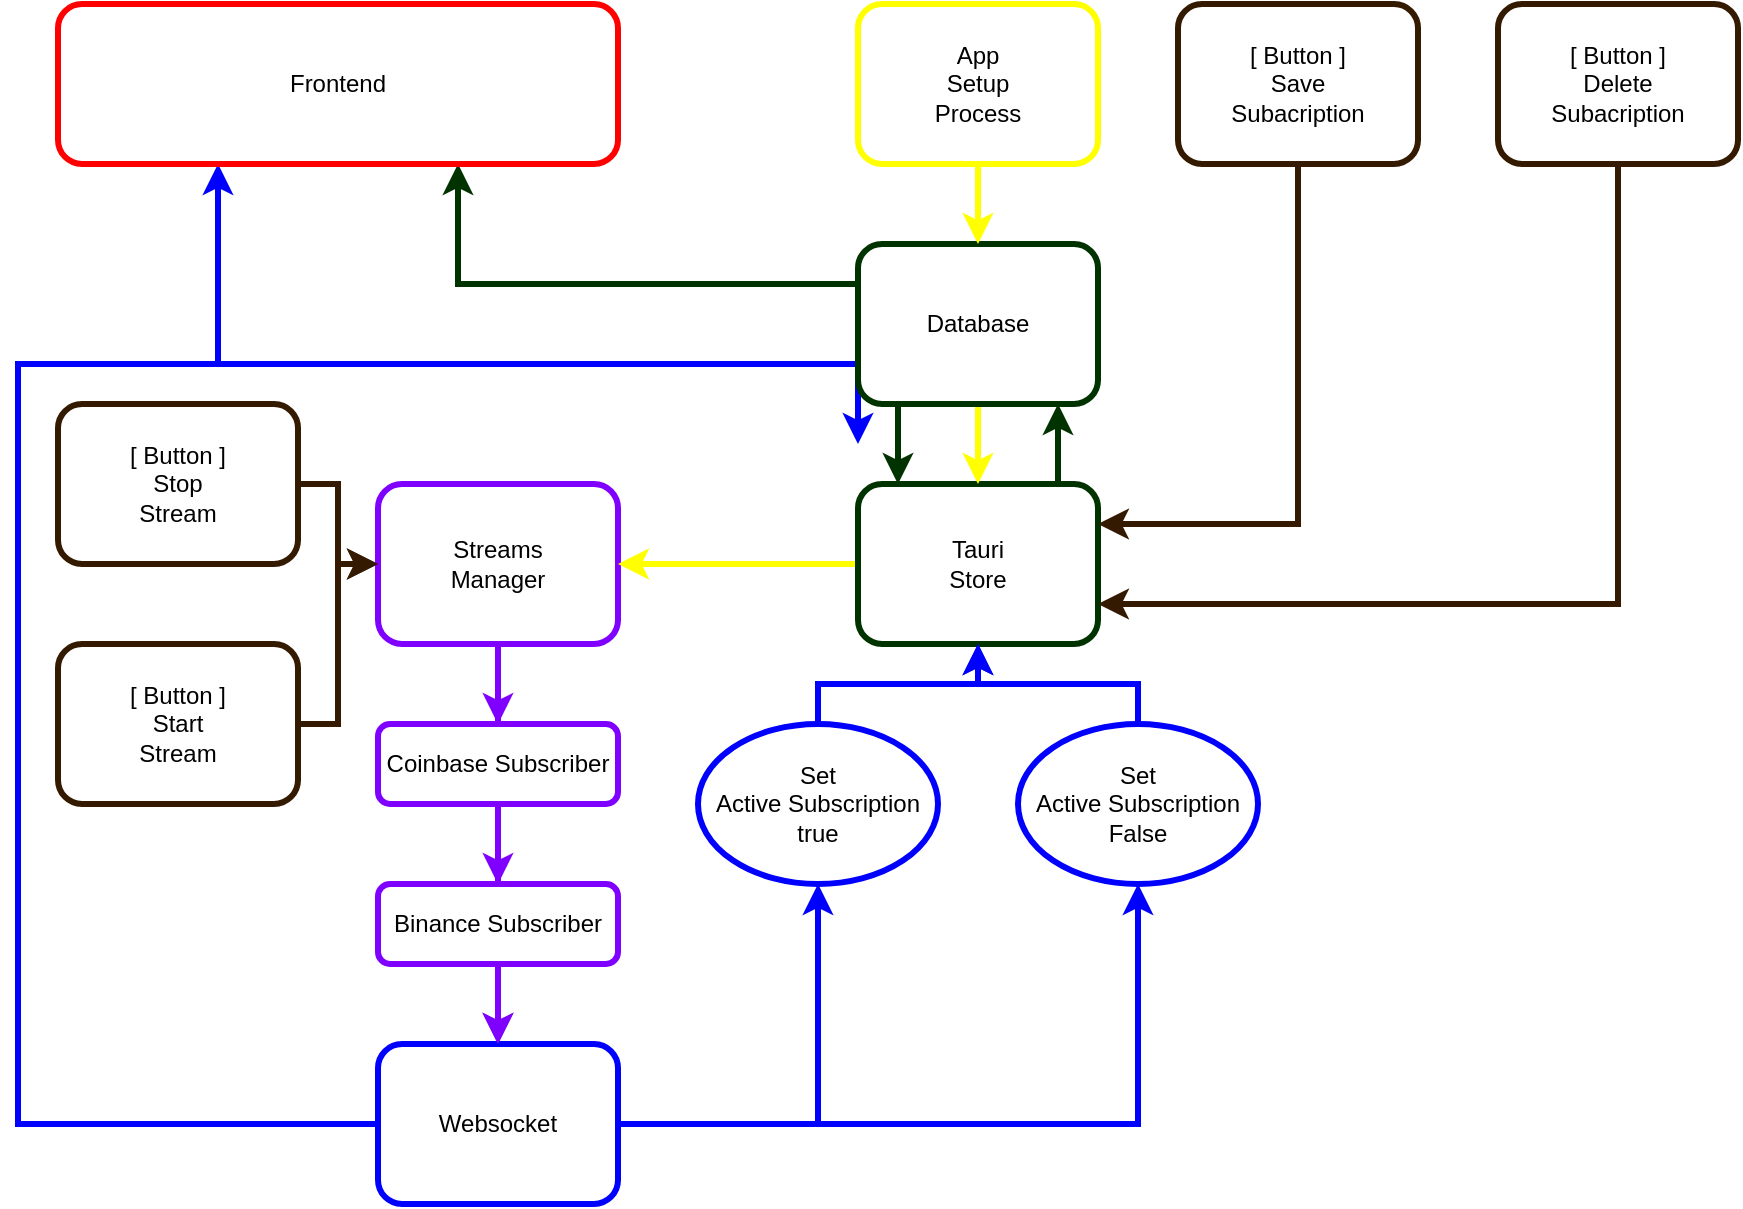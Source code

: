 <mxfile version="26.0.4">
  <diagram id="C5RBs43oDa-KdzZeNtuy" name="Page-1">
    <mxGraphModel dx="1948" dy="647" grid="1" gridSize="10" guides="1" tooltips="1" connect="1" arrows="1" fold="1" page="1" pageScale="1" pageWidth="827" pageHeight="1169" math="0" shadow="0">
      <root>
        <mxCell id="WIyWlLk6GJQsqaUBKTNV-0" />
        <mxCell id="WIyWlLk6GJQsqaUBKTNV-1" parent="WIyWlLk6GJQsqaUBKTNV-0" />
        <mxCell id="QbStGHi17gwCMOJdznja-28" style="edgeStyle=orthogonalEdgeStyle;rounded=0;orthogonalLoop=1;jettySize=auto;html=1;strokeColor=#7F00FF;strokeWidth=3;movable=0;resizable=0;rotatable=0;deletable=0;editable=0;locked=1;connectable=0;" edge="1" parent="WIyWlLk6GJQsqaUBKTNV-1" source="QbStGHi17gwCMOJdznja-0" target="QbStGHi17gwCMOJdznja-3">
          <mxGeometry relative="1" as="geometry" />
        </mxCell>
        <mxCell id="QbStGHi17gwCMOJdznja-27" style="edgeStyle=orthogonalEdgeStyle;rounded=0;orthogonalLoop=1;jettySize=auto;html=1;strokeColor=#7F00FF;strokeWidth=3;movable=0;resizable=0;rotatable=0;deletable=0;editable=0;locked=1;connectable=0;" edge="1" parent="WIyWlLk6GJQsqaUBKTNV-1" source="QbStGHi17gwCMOJdznja-0" target="QbStGHi17gwCMOJdznja-1">
          <mxGeometry relative="1" as="geometry" />
        </mxCell>
        <mxCell id="QbStGHi17gwCMOJdznja-0" value="Streams&lt;br&gt;Manager" style="rounded=1;whiteSpace=wrap;html=1;strokeColor=#7F00FF;strokeWidth=3;movable=0;resizable=0;rotatable=0;deletable=0;editable=0;locked=1;connectable=0;" vertex="1" parent="WIyWlLk6GJQsqaUBKTNV-1">
          <mxGeometry x="120" y="280" width="120" height="80" as="geometry" />
        </mxCell>
        <mxCell id="QbStGHi17gwCMOJdznja-30" style="edgeStyle=orthogonalEdgeStyle;rounded=0;orthogonalLoop=1;jettySize=auto;html=1;strokeColor=#7F00FF;strokeWidth=3;movable=0;resizable=0;rotatable=0;deletable=0;editable=0;locked=1;connectable=0;" edge="1" parent="WIyWlLk6GJQsqaUBKTNV-1" source="QbStGHi17gwCMOJdznja-1" target="QbStGHi17gwCMOJdznja-2">
          <mxGeometry relative="1" as="geometry" />
        </mxCell>
        <mxCell id="QbStGHi17gwCMOJdznja-1" value="Coinbase Subscriber" style="rounded=1;whiteSpace=wrap;html=1;strokeColor=#7F00FF;strokeWidth=3;movable=0;resizable=0;rotatable=0;deletable=0;editable=0;locked=1;connectable=0;" vertex="1" parent="WIyWlLk6GJQsqaUBKTNV-1">
          <mxGeometry x="120" y="400" width="120" height="40" as="geometry" />
        </mxCell>
        <mxCell id="QbStGHi17gwCMOJdznja-33" style="edgeStyle=orthogonalEdgeStyle;rounded=0;orthogonalLoop=1;jettySize=auto;html=1;strokeColor=#0000FF;strokeWidth=3;movable=0;resizable=0;rotatable=0;deletable=0;editable=0;locked=1;connectable=0;" edge="1" parent="WIyWlLk6GJQsqaUBKTNV-1" source="QbStGHi17gwCMOJdznja-2" target="QbStGHi17gwCMOJdznja-31">
          <mxGeometry relative="1" as="geometry" />
        </mxCell>
        <mxCell id="QbStGHi17gwCMOJdznja-34" style="edgeStyle=orthogonalEdgeStyle;rounded=0;orthogonalLoop=1;jettySize=auto;html=1;strokeColor=#0000FF;strokeWidth=3;movable=0;resizable=0;rotatable=0;deletable=0;editable=0;locked=1;connectable=0;" edge="1" parent="WIyWlLk6GJQsqaUBKTNV-1" source="QbStGHi17gwCMOJdznja-2" target="QbStGHi17gwCMOJdznja-32">
          <mxGeometry relative="1" as="geometry" />
        </mxCell>
        <mxCell id="QbStGHi17gwCMOJdznja-42" style="edgeStyle=orthogonalEdgeStyle;rounded=0;orthogonalLoop=1;jettySize=auto;html=1;strokeColor=#0000FF;strokeWidth=3;movable=0;resizable=0;rotatable=0;deletable=0;editable=0;locked=1;connectable=0;" edge="1" parent="WIyWlLk6GJQsqaUBKTNV-1">
          <mxGeometry relative="1" as="geometry">
            <mxPoint x="120" y="599.997" as="sourcePoint" />
            <mxPoint x="360" y="259.997" as="targetPoint" />
            <Array as="points">
              <mxPoint x="-60" y="600" />
              <mxPoint x="-60" y="220" />
              <mxPoint x="360" y="220" />
            </Array>
          </mxGeometry>
        </mxCell>
        <mxCell id="QbStGHi17gwCMOJdznja-45" style="edgeStyle=orthogonalEdgeStyle;rounded=0;orthogonalLoop=1;jettySize=auto;html=1;strokeColor=#0000FF;strokeWidth=3;movable=0;resizable=0;rotatable=0;deletable=0;editable=0;locked=1;connectable=0;" edge="1" parent="WIyWlLk6GJQsqaUBKTNV-1" target="QbStGHi17gwCMOJdznja-44">
          <mxGeometry relative="1" as="geometry">
            <mxPoint x="120" y="600.027" as="sourcePoint" />
            <mxPoint x="40" y="160" as="targetPoint" />
            <Array as="points">
              <mxPoint x="-60" y="600" />
              <mxPoint x="-60" y="220" />
              <mxPoint x="40" y="220" />
            </Array>
          </mxGeometry>
        </mxCell>
        <mxCell id="QbStGHi17gwCMOJdznja-2" value="Websocket" style="rounded=1;whiteSpace=wrap;html=1;strokeColor=#0000FF;strokeWidth=3;movable=0;resizable=0;rotatable=0;deletable=0;editable=0;locked=1;connectable=0;" vertex="1" parent="WIyWlLk6GJQsqaUBKTNV-1">
          <mxGeometry x="120" y="560" width="120" height="80" as="geometry" />
        </mxCell>
        <mxCell id="QbStGHi17gwCMOJdznja-29" style="edgeStyle=orthogonalEdgeStyle;rounded=0;orthogonalLoop=1;jettySize=auto;html=1;strokeColor=#7F00FF;strokeWidth=3;movable=0;resizable=0;rotatable=0;deletable=0;editable=0;locked=1;connectable=0;" edge="1" parent="WIyWlLk6GJQsqaUBKTNV-1" source="QbStGHi17gwCMOJdznja-3" target="QbStGHi17gwCMOJdznja-2">
          <mxGeometry relative="1" as="geometry" />
        </mxCell>
        <mxCell id="QbStGHi17gwCMOJdznja-3" value="Binance Subscriber" style="rounded=1;whiteSpace=wrap;html=1;strokeColor=#7F00FF;strokeWidth=3;movable=0;resizable=0;rotatable=0;deletable=0;editable=0;locked=1;connectable=0;" vertex="1" parent="WIyWlLk6GJQsqaUBKTNV-1">
          <mxGeometry x="120" y="480" width="120" height="40" as="geometry" />
        </mxCell>
        <mxCell id="QbStGHi17gwCMOJdznja-14" style="edgeStyle=orthogonalEdgeStyle;rounded=0;orthogonalLoop=1;jettySize=auto;html=1;movable=0;resizable=0;rotatable=0;deletable=0;editable=0;locked=1;connectable=0;strokeColor=#003300;strokeWidth=3;" edge="1" parent="WIyWlLk6GJQsqaUBKTNV-1" source="QbStGHi17gwCMOJdznja-4" target="QbStGHi17gwCMOJdznja-5">
          <mxGeometry relative="1" as="geometry">
            <Array as="points">
              <mxPoint x="460" y="260" />
              <mxPoint x="460" y="260" />
            </Array>
          </mxGeometry>
        </mxCell>
        <mxCell id="QbStGHi17gwCMOJdznja-21" style="edgeStyle=orthogonalEdgeStyle;rounded=0;orthogonalLoop=1;jettySize=auto;html=1;strokeColor=#FFFF00;strokeWidth=3;movable=0;resizable=0;rotatable=0;deletable=0;editable=0;locked=1;connectable=0;" edge="1" parent="WIyWlLk6GJQsqaUBKTNV-1" source="QbStGHi17gwCMOJdznja-4" target="QbStGHi17gwCMOJdznja-0">
          <mxGeometry relative="1" as="geometry" />
        </mxCell>
        <mxCell id="QbStGHi17gwCMOJdznja-4" value="Tauri&lt;br&gt;Store" style="rounded=1;whiteSpace=wrap;html=1;movable=0;resizable=0;rotatable=0;deletable=0;editable=0;locked=1;connectable=0;strokeColor=#003300;strokeWidth=3;" vertex="1" parent="WIyWlLk6GJQsqaUBKTNV-1">
          <mxGeometry x="360" y="280" width="120" height="80" as="geometry" />
        </mxCell>
        <mxCell id="QbStGHi17gwCMOJdznja-12" style="edgeStyle=orthogonalEdgeStyle;rounded=0;orthogonalLoop=1;jettySize=auto;html=1;movable=0;resizable=0;rotatable=0;deletable=0;editable=0;locked=1;connectable=0;strokeColor=#003300;strokeWidth=3;" edge="1" parent="WIyWlLk6GJQsqaUBKTNV-1" source="QbStGHi17gwCMOJdznja-5" target="QbStGHi17gwCMOJdznja-4">
          <mxGeometry relative="1" as="geometry">
            <Array as="points">
              <mxPoint x="380" y="260" />
              <mxPoint x="380" y="260" />
            </Array>
          </mxGeometry>
        </mxCell>
        <mxCell id="QbStGHi17gwCMOJdznja-43" style="edgeStyle=orthogonalEdgeStyle;rounded=0;orthogonalLoop=1;jettySize=auto;html=1;strokeColor=#FFFF00;strokeWidth=3;movable=0;resizable=0;rotatable=0;deletable=0;editable=0;locked=1;connectable=0;" edge="1" parent="WIyWlLk6GJQsqaUBKTNV-1" source="QbStGHi17gwCMOJdznja-5" target="QbStGHi17gwCMOJdznja-4">
          <mxGeometry relative="1" as="geometry" />
        </mxCell>
        <mxCell id="QbStGHi17gwCMOJdznja-48" style="edgeStyle=orthogonalEdgeStyle;rounded=0;orthogonalLoop=1;jettySize=auto;html=1;strokeColor=#003300;strokeWidth=3;movable=0;resizable=0;rotatable=0;deletable=0;editable=0;locked=1;connectable=0;" edge="1" parent="WIyWlLk6GJQsqaUBKTNV-1" source="QbStGHi17gwCMOJdznja-5" target="QbStGHi17gwCMOJdznja-44">
          <mxGeometry relative="1" as="geometry">
            <Array as="points">
              <mxPoint x="160" y="180" />
            </Array>
          </mxGeometry>
        </mxCell>
        <mxCell id="QbStGHi17gwCMOJdznja-5" value="Database" style="rounded=1;whiteSpace=wrap;html=1;movable=0;resizable=0;rotatable=0;deletable=0;editable=0;locked=1;connectable=0;strokeColor=#003300;strokeWidth=3;" vertex="1" parent="WIyWlLk6GJQsqaUBKTNV-1">
          <mxGeometry x="360" y="160" width="120" height="80" as="geometry" />
        </mxCell>
        <mxCell id="QbStGHi17gwCMOJdznja-39" style="edgeStyle=orthogonalEdgeStyle;rounded=0;orthogonalLoop=1;jettySize=auto;html=1;strokeColor=#331A00;strokeWidth=3;movable=0;resizable=0;rotatable=0;deletable=0;editable=0;locked=1;connectable=0;" edge="1" parent="WIyWlLk6GJQsqaUBKTNV-1" source="QbStGHi17gwCMOJdznja-6" target="QbStGHi17gwCMOJdznja-0">
          <mxGeometry relative="1" as="geometry" />
        </mxCell>
        <mxCell id="QbStGHi17gwCMOJdznja-6" value="[ Button ]&lt;br&gt;Start&lt;br&gt;Stream" style="rounded=1;whiteSpace=wrap;html=1;movable=0;resizable=0;rotatable=0;deletable=0;editable=0;locked=1;connectable=0;strokeColor=#331A00;strokeWidth=3;" vertex="1" parent="WIyWlLk6GJQsqaUBKTNV-1">
          <mxGeometry x="-40" y="360" width="120" height="80" as="geometry" />
        </mxCell>
        <mxCell id="QbStGHi17gwCMOJdznja-40" style="edgeStyle=orthogonalEdgeStyle;rounded=0;orthogonalLoop=1;jettySize=auto;html=1;strokeColor=#331A00;strokeWidth=3;movable=0;resizable=0;rotatable=0;deletable=0;editable=0;locked=1;connectable=0;" edge="1" parent="WIyWlLk6GJQsqaUBKTNV-1" source="QbStGHi17gwCMOJdznja-7" target="QbStGHi17gwCMOJdznja-0">
          <mxGeometry relative="1" as="geometry" />
        </mxCell>
        <mxCell id="QbStGHi17gwCMOJdznja-7" value="[ Button ]&lt;br&gt;Stop&lt;br&gt;Stream" style="rounded=1;whiteSpace=wrap;html=1;movable=0;resizable=0;rotatable=0;deletable=0;editable=0;locked=1;connectable=0;strokeColor=#331A00;strokeWidth=3;" vertex="1" parent="WIyWlLk6GJQsqaUBKTNV-1">
          <mxGeometry x="-40" y="240" width="120" height="80" as="geometry" />
        </mxCell>
        <mxCell id="QbStGHi17gwCMOJdznja-11" style="edgeStyle=orthogonalEdgeStyle;rounded=0;orthogonalLoop=1;jettySize=auto;html=1;movable=0;resizable=0;rotatable=0;deletable=0;editable=0;locked=1;connectable=0;strokeColor=#FFFF00;strokeWidth=3;" edge="1" parent="WIyWlLk6GJQsqaUBKTNV-1" source="QbStGHi17gwCMOJdznja-8" target="QbStGHi17gwCMOJdznja-5">
          <mxGeometry relative="1" as="geometry" />
        </mxCell>
        <mxCell id="QbStGHi17gwCMOJdznja-8" value="App&lt;br&gt;Setup&lt;br&gt;Process" style="rounded=1;whiteSpace=wrap;html=1;movable=0;resizable=0;rotatable=0;deletable=0;editable=0;locked=1;connectable=0;strokeColor=#FFFF00;strokeWidth=3;" vertex="1" parent="WIyWlLk6GJQsqaUBKTNV-1">
          <mxGeometry x="360" y="40" width="120" height="80" as="geometry" />
        </mxCell>
        <mxCell id="QbStGHi17gwCMOJdznja-13" style="edgeStyle=orthogonalEdgeStyle;rounded=0;orthogonalLoop=1;jettySize=auto;html=1;movable=0;resizable=0;rotatable=0;deletable=0;editable=0;locked=1;connectable=0;strokeColor=#331A00;strokeWidth=3;" edge="1" parent="WIyWlLk6GJQsqaUBKTNV-1" source="QbStGHi17gwCMOJdznja-9" target="QbStGHi17gwCMOJdznja-4">
          <mxGeometry relative="1" as="geometry">
            <Array as="points">
              <mxPoint x="580" y="300" />
            </Array>
          </mxGeometry>
        </mxCell>
        <mxCell id="QbStGHi17gwCMOJdznja-9" value="[ Button ]&lt;br&gt;Save&lt;br&gt;Subacription" style="rounded=1;whiteSpace=wrap;html=1;movable=0;resizable=0;rotatable=0;deletable=0;editable=0;locked=1;connectable=0;strokeColor=#331A00;strokeWidth=3;" vertex="1" parent="WIyWlLk6GJQsqaUBKTNV-1">
          <mxGeometry x="520" y="40" width="120" height="80" as="geometry" />
        </mxCell>
        <mxCell id="QbStGHi17gwCMOJdznja-20" style="edgeStyle=orthogonalEdgeStyle;rounded=0;orthogonalLoop=1;jettySize=auto;html=1;exitX=0.5;exitY=1;exitDx=0;exitDy=0;movable=0;resizable=0;rotatable=0;deletable=0;editable=0;locked=1;connectable=0;strokeColor=#331A00;strokeWidth=3;" edge="1" parent="WIyWlLk6GJQsqaUBKTNV-1" source="QbStGHi17gwCMOJdznja-10" target="QbStGHi17gwCMOJdznja-4">
          <mxGeometry relative="1" as="geometry">
            <Array as="points">
              <mxPoint x="740" y="340" />
            </Array>
          </mxGeometry>
        </mxCell>
        <mxCell id="QbStGHi17gwCMOJdznja-10" value="[ Button ]&lt;br&gt;Delete&lt;br&gt;Subacription" style="rounded=1;whiteSpace=wrap;html=1;movable=0;resizable=0;rotatable=0;deletable=0;editable=0;locked=1;connectable=0;strokeColor=#331A00;strokeWidth=3;" vertex="1" parent="WIyWlLk6GJQsqaUBKTNV-1">
          <mxGeometry x="680" y="40" width="120" height="80" as="geometry" />
        </mxCell>
        <mxCell id="QbStGHi17gwCMOJdznja-35" style="edgeStyle=orthogonalEdgeStyle;rounded=0;orthogonalLoop=1;jettySize=auto;html=1;strokeColor=#0000FF;strokeWidth=3;movable=0;resizable=0;rotatable=0;deletable=0;editable=0;locked=1;connectable=0;" edge="1" parent="WIyWlLk6GJQsqaUBKTNV-1" source="QbStGHi17gwCMOJdznja-31" target="QbStGHi17gwCMOJdznja-4">
          <mxGeometry relative="1" as="geometry" />
        </mxCell>
        <mxCell id="QbStGHi17gwCMOJdznja-31" value="Set&lt;br&gt;Active Subscription&lt;br&gt;true" style="ellipse;whiteSpace=wrap;html=1;strokeColor=#0000FF;strokeWidth=3;movable=0;resizable=0;rotatable=0;deletable=0;editable=0;locked=1;connectable=0;" vertex="1" parent="WIyWlLk6GJQsqaUBKTNV-1">
          <mxGeometry x="280" y="400" width="120" height="80" as="geometry" />
        </mxCell>
        <mxCell id="QbStGHi17gwCMOJdznja-38" style="edgeStyle=orthogonalEdgeStyle;rounded=0;orthogonalLoop=1;jettySize=auto;html=1;strokeColor=#0000FF;strokeWidth=3;movable=0;resizable=0;rotatable=0;deletable=0;editable=0;locked=1;connectable=0;" edge="1" parent="WIyWlLk6GJQsqaUBKTNV-1" source="QbStGHi17gwCMOJdznja-32" target="QbStGHi17gwCMOJdznja-4">
          <mxGeometry relative="1" as="geometry" />
        </mxCell>
        <mxCell id="QbStGHi17gwCMOJdznja-32" value="Set&lt;br&gt;Active Subscription&lt;br&gt;False" style="ellipse;whiteSpace=wrap;html=1;strokeColor=#0000FF;strokeWidth=3;movable=0;resizable=0;rotatable=0;deletable=0;editable=0;locked=1;connectable=0;" vertex="1" parent="WIyWlLk6GJQsqaUBKTNV-1">
          <mxGeometry x="440" y="400" width="120" height="80" as="geometry" />
        </mxCell>
        <mxCell id="QbStGHi17gwCMOJdznja-44" value="Frontend" style="rounded=1;whiteSpace=wrap;html=1;strokeColor=#FF0000;strokeWidth=3;movable=0;resizable=0;rotatable=0;deletable=0;editable=0;locked=1;connectable=0;" vertex="1" parent="WIyWlLk6GJQsqaUBKTNV-1">
          <mxGeometry x="-40" y="40" width="280" height="80" as="geometry" />
        </mxCell>
      </root>
    </mxGraphModel>
  </diagram>
</mxfile>
